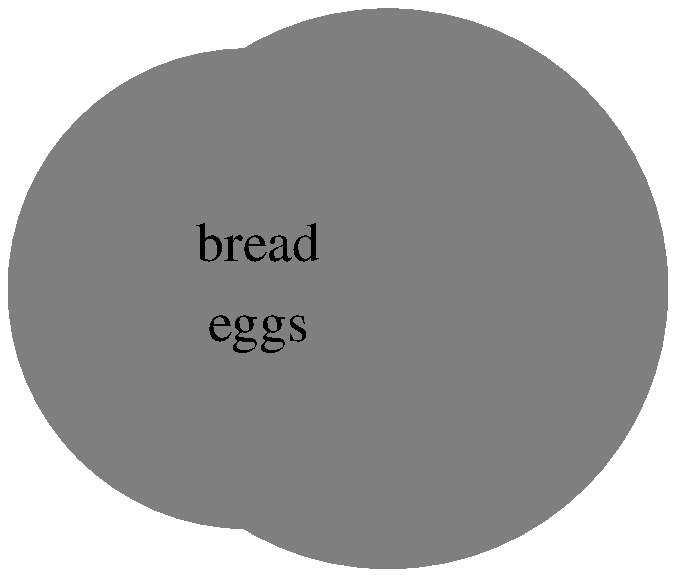 .po 0.35i
.PS
{A: circle invisible fill rad 1.2}
move right 0.5
{B: circle invisible fill rad 1.4}
move 0.75 
.ps +10
move up 0.20
"bread"
move down  0.40
"eggs"
.PE

